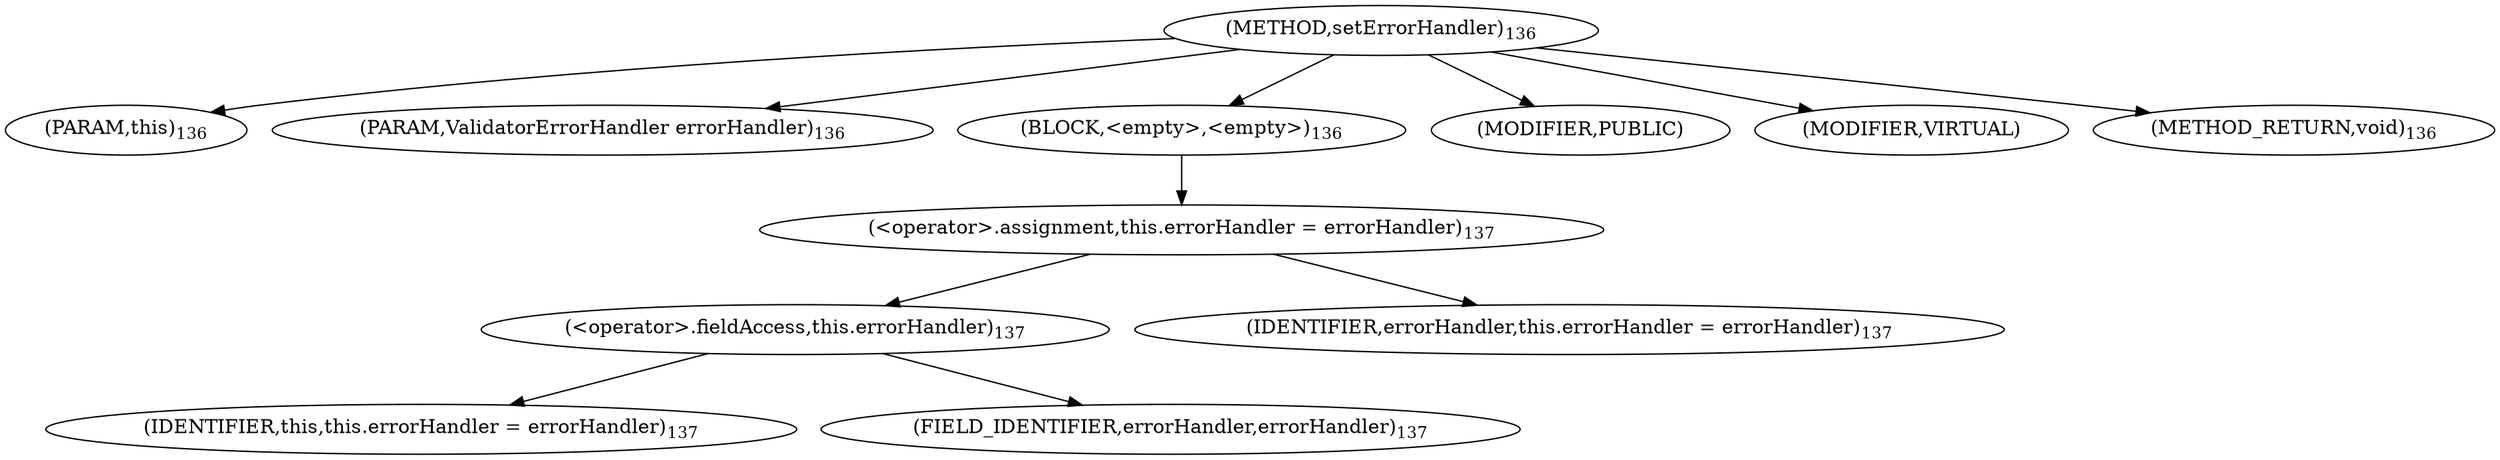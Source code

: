 digraph "setErrorHandler" {  
"303" [label = <(METHOD,setErrorHandler)<SUB>136</SUB>> ]
"26" [label = <(PARAM,this)<SUB>136</SUB>> ]
"304" [label = <(PARAM,ValidatorErrorHandler errorHandler)<SUB>136</SUB>> ]
"305" [label = <(BLOCK,&lt;empty&gt;,&lt;empty&gt;)<SUB>136</SUB>> ]
"306" [label = <(&lt;operator&gt;.assignment,this.errorHandler = errorHandler)<SUB>137</SUB>> ]
"307" [label = <(&lt;operator&gt;.fieldAccess,this.errorHandler)<SUB>137</SUB>> ]
"25" [label = <(IDENTIFIER,this,this.errorHandler = errorHandler)<SUB>137</SUB>> ]
"308" [label = <(FIELD_IDENTIFIER,errorHandler,errorHandler)<SUB>137</SUB>> ]
"309" [label = <(IDENTIFIER,errorHandler,this.errorHandler = errorHandler)<SUB>137</SUB>> ]
"310" [label = <(MODIFIER,PUBLIC)> ]
"311" [label = <(MODIFIER,VIRTUAL)> ]
"312" [label = <(METHOD_RETURN,void)<SUB>136</SUB>> ]
  "303" -> "26" 
  "303" -> "304" 
  "303" -> "305" 
  "303" -> "310" 
  "303" -> "311" 
  "303" -> "312" 
  "305" -> "306" 
  "306" -> "307" 
  "306" -> "309" 
  "307" -> "25" 
  "307" -> "308" 
}
